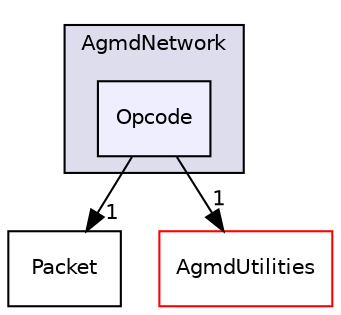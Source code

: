 digraph "src/AgmdNetwork/Opcode" {
  compound=true
  node [ fontsize="10", fontname="Helvetica"];
  edge [ labelfontsize="10", labelfontname="Helvetica"];
  subgraph clusterdir_d6c8eed0d85060071eff8f91cac5c02b {
    graph [ bgcolor="#ddddee", pencolor="black", label="AgmdNetwork" fontname="Helvetica", fontsize="10", URL="dir_d6c8eed0d85060071eff8f91cac5c02b.html"]
  dir_9cff9a5219eb61ae497503eb48a12430 [shape=box, label="Opcode", style="filled", fillcolor="#eeeeff", pencolor="black", URL="dir_9cff9a5219eb61ae497503eb48a12430.html"];
  }
  dir_1813b2a8ed0ebd710438ef1ca7e1dbc2 [shape=box label="Packet" URL="dir_1813b2a8ed0ebd710438ef1ca7e1dbc2.html"];
  dir_c11272a1c791afc0e19bc74f6f6797fb [shape=box label="AgmdUtilities" fillcolor="white" style="filled" color="red" URL="dir_c11272a1c791afc0e19bc74f6f6797fb.html"];
  dir_9cff9a5219eb61ae497503eb48a12430->dir_1813b2a8ed0ebd710438ef1ca7e1dbc2 [headlabel="1", labeldistance=1.5 headhref="dir_000030_000031.html"];
  dir_9cff9a5219eb61ae497503eb48a12430->dir_c11272a1c791afc0e19bc74f6f6797fb [headlabel="1", labeldistance=1.5 headhref="dir_000030_000034.html"];
}

